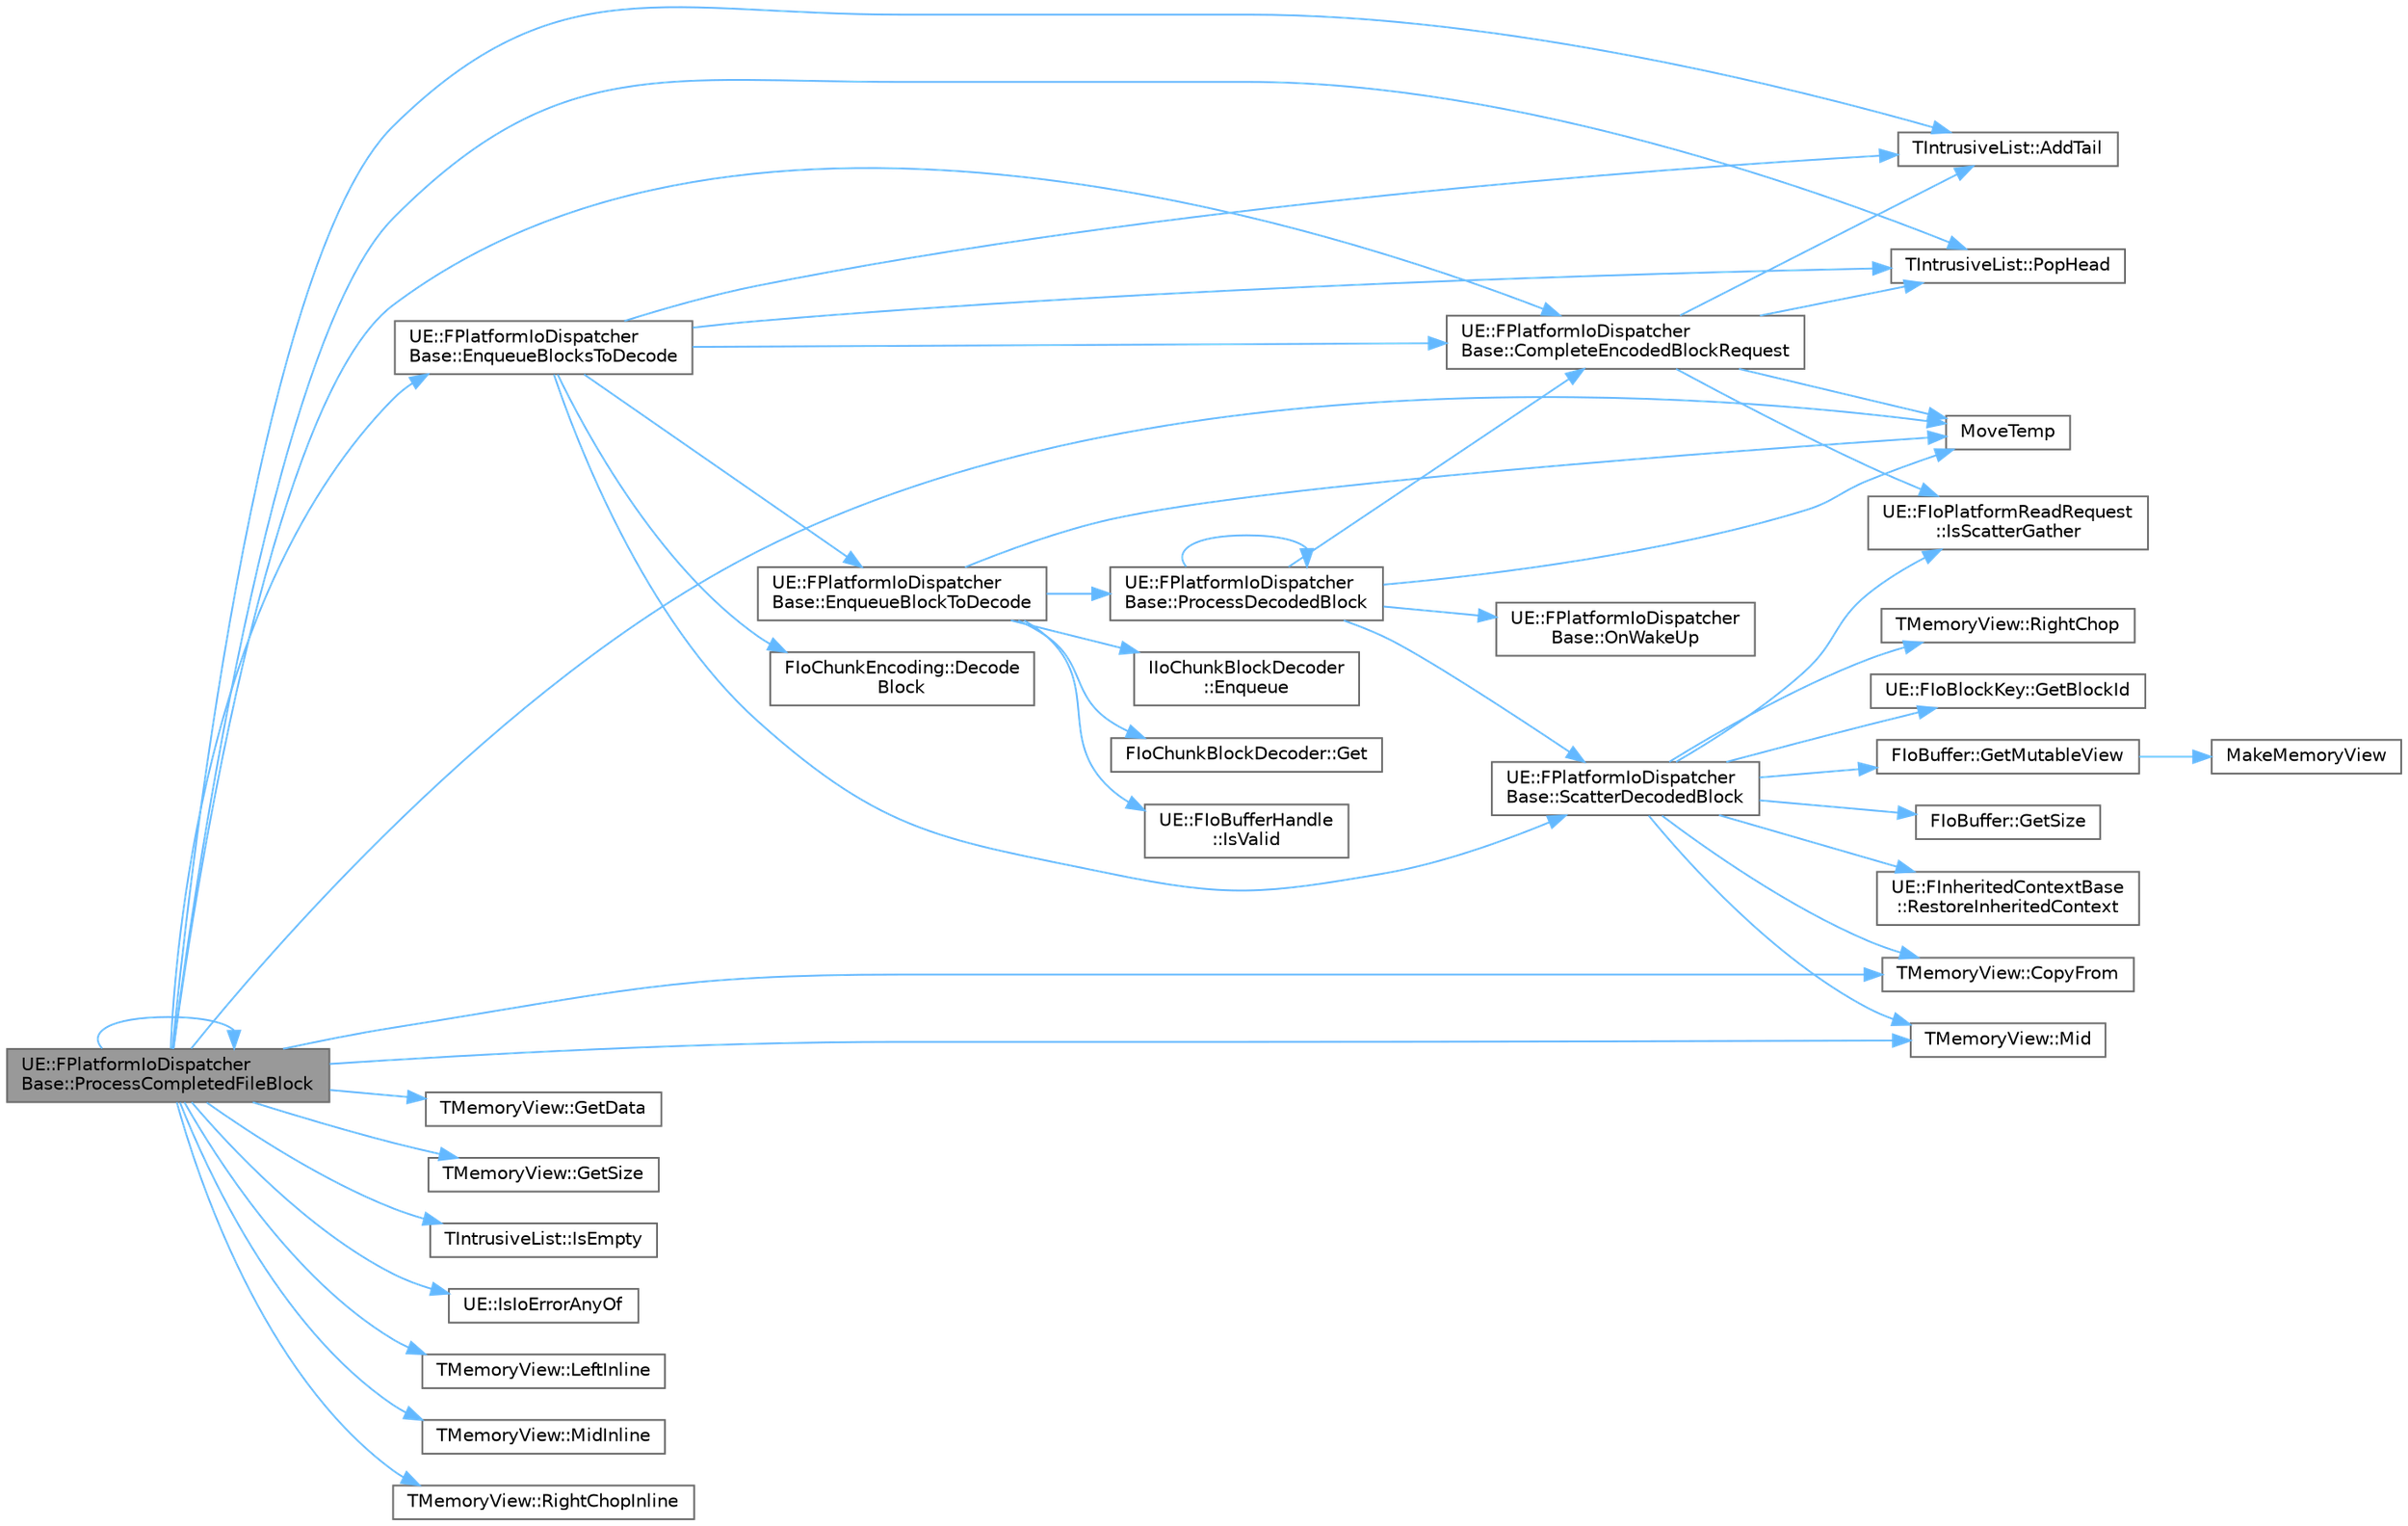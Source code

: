 digraph "UE::FPlatformIoDispatcherBase::ProcessCompletedFileBlock"
{
 // INTERACTIVE_SVG=YES
 // LATEX_PDF_SIZE
  bgcolor="transparent";
  edge [fontname=Helvetica,fontsize=10,labelfontname=Helvetica,labelfontsize=10];
  node [fontname=Helvetica,fontsize=10,shape=box,height=0.2,width=0.4];
  rankdir="LR";
  Node1 [id="Node000001",label="UE::FPlatformIoDispatcher\lBase::ProcessCompletedFileBlock",height=0.2,width=0.4,color="gray40", fillcolor="grey60", style="filled", fontcolor="black",tooltip=" "];
  Node1 -> Node2 [id="edge1_Node000001_Node000002",color="steelblue1",style="solid",tooltip=" "];
  Node2 [id="Node000002",label="TIntrusiveList::AddTail",height=0.2,width=0.4,color="grey40", fillcolor="white", style="filled",URL="$da/df8/classTIntrusiveList.html#a34e5b46ea93a743dbff720f762a2e501",tooltip=" "];
  Node1 -> Node3 [id="edge2_Node000001_Node000003",color="steelblue1",style="solid",tooltip=" "];
  Node3 [id="Node000003",label="UE::FPlatformIoDispatcher\lBase::CompleteEncodedBlockRequest",height=0.2,width=0.4,color="grey40", fillcolor="white", style="filled",URL="$df/de7/classUE_1_1FPlatformIoDispatcherBase.html#aa8c97dc6fbfae4854bd2578df17c9628",tooltip=" "];
  Node3 -> Node2 [id="edge3_Node000003_Node000002",color="steelblue1",style="solid",tooltip=" "];
  Node3 -> Node4 [id="edge4_Node000003_Node000004",color="steelblue1",style="solid",tooltip=" "];
  Node4 [id="Node000004",label="UE::FIoPlatformReadRequest\l::IsScatterGather",height=0.2,width=0.4,color="grey40", fillcolor="white", style="filled",URL="$d8/dda/structUE_1_1FIoPlatformReadRequest.html#a4617af5c36bf07bcff10164a43ad1eae",tooltip=" "];
  Node3 -> Node5 [id="edge5_Node000003_Node000005",color="steelblue1",style="solid",tooltip=" "];
  Node5 [id="Node000005",label="MoveTemp",height=0.2,width=0.4,color="grey40", fillcolor="white", style="filled",URL="$d4/d24/UnrealTemplate_8h.html#ad5e6c049aeb9c9115fec514ba581dbb6",tooltip="MoveTemp will cast a reference to an rvalue reference."];
  Node3 -> Node6 [id="edge6_Node000003_Node000006",color="steelblue1",style="solid",tooltip=" "];
  Node6 [id="Node000006",label="TIntrusiveList::PopHead",height=0.2,width=0.4,color="grey40", fillcolor="white", style="filled",URL="$da/df8/classTIntrusiveList.html#a0a584d4c7cc87a36f59724ad4d836a06",tooltip=" "];
  Node1 -> Node7 [id="edge7_Node000001_Node000007",color="steelblue1",style="solid",tooltip=" "];
  Node7 [id="Node000007",label="TMemoryView::CopyFrom",height=0.2,width=0.4,color="grey40", fillcolor="white", style="filled",URL="$d9/dc5/classTMemoryView.html#ad1e866ad46ae1f1b1e38280f9d08aa83",tooltip="Copies bytes from the input view into this view, and returns the remainder of this view."];
  Node1 -> Node8 [id="edge8_Node000001_Node000008",color="steelblue1",style="solid",tooltip=" "];
  Node8 [id="Node000008",label="UE::FPlatformIoDispatcher\lBase::EnqueueBlocksToDecode",height=0.2,width=0.4,color="grey40", fillcolor="white", style="filled",URL="$df/de7/classUE_1_1FPlatformIoDispatcherBase.html#a6198b9bd0e642c18bb3f0bde06080dbc",tooltip=" "];
  Node8 -> Node2 [id="edge9_Node000008_Node000002",color="steelblue1",style="solid",tooltip=" "];
  Node8 -> Node3 [id="edge10_Node000008_Node000003",color="steelblue1",style="solid",tooltip=" "];
  Node8 -> Node9 [id="edge11_Node000008_Node000009",color="steelblue1",style="solid",tooltip=" "];
  Node9 [id="Node000009",label="FIoChunkEncoding::Decode\lBlock",height=0.2,width=0.4,color="grey40", fillcolor="white", style="filled",URL="$dd/df9/classFIoChunkEncoding.html#a3660abadeefa845c10d02d4e6532cb02",tooltip="Decode a single I/O store chunk block."];
  Node8 -> Node10 [id="edge12_Node000008_Node000010",color="steelblue1",style="solid",tooltip=" "];
  Node10 [id="Node000010",label="UE::FPlatformIoDispatcher\lBase::EnqueueBlockToDecode",height=0.2,width=0.4,color="grey40", fillcolor="white", style="filled",URL="$df/de7/classUE_1_1FPlatformIoDispatcherBase.html#a3cd37f00c3b3de67867bf66c407b3c60",tooltip=" "];
  Node10 -> Node11 [id="edge13_Node000010_Node000011",color="steelblue1",style="solid",tooltip=" "];
  Node11 [id="Node000011",label="IIoChunkBlockDecoder\l::Enqueue",height=0.2,width=0.4,color="grey40", fillcolor="white", style="filled",URL="$dc/d84/classIIoChunkBlockDecoder.html#a5802662717359efd47cf9acd12aec7a5",tooltip=" "];
  Node10 -> Node12 [id="edge14_Node000010_Node000012",color="steelblue1",style="solid",tooltip=" "];
  Node12 [id="Node000012",label="FIoChunkBlockDecoder::Get",height=0.2,width=0.4,color="grey40", fillcolor="white", style="filled",URL="$df/d0b/classFIoChunkBlockDecoder.html#a61aee2e0e55d6eb528768e853c8866ed",tooltip=" "];
  Node10 -> Node13 [id="edge15_Node000010_Node000013",color="steelblue1",style="solid",tooltip=" "];
  Node13 [id="Node000013",label="UE::FIoBufferHandle\l::IsValid",height=0.2,width=0.4,color="grey40", fillcolor="white", style="filled",URL="$df/d61/structUE_1_1FIoBufferHandle.html#a11305d8887d9eb22454484f58686b704",tooltip=" "];
  Node10 -> Node5 [id="edge16_Node000010_Node000005",color="steelblue1",style="solid",tooltip=" "];
  Node10 -> Node14 [id="edge17_Node000010_Node000014",color="steelblue1",style="solid",tooltip=" "];
  Node14 [id="Node000014",label="UE::FPlatformIoDispatcher\lBase::ProcessDecodedBlock",height=0.2,width=0.4,color="grey40", fillcolor="white", style="filled",URL="$df/de7/classUE_1_1FPlatformIoDispatcherBase.html#ae978f898d01483bac4091175e16e203e",tooltip=" "];
  Node14 -> Node3 [id="edge18_Node000014_Node000003",color="steelblue1",style="solid",tooltip=" "];
  Node14 -> Node5 [id="edge19_Node000014_Node000005",color="steelblue1",style="solid",tooltip=" "];
  Node14 -> Node15 [id="edge20_Node000014_Node000015",color="steelblue1",style="solid",tooltip=" "];
  Node15 [id="Node000015",label="UE::FPlatformIoDispatcher\lBase::OnWakeUp",height=0.2,width=0.4,color="grey40", fillcolor="white", style="filled",URL="$df/de7/classUE_1_1FPlatformIoDispatcherBase.html#a073b0635116372f3d0cb852fbd8149fe",tooltip=" "];
  Node14 -> Node14 [id="edge21_Node000014_Node000014",color="steelblue1",style="solid",tooltip=" "];
  Node14 -> Node16 [id="edge22_Node000014_Node000016",color="steelblue1",style="solid",tooltip=" "];
  Node16 [id="Node000016",label="UE::FPlatformIoDispatcher\lBase::ScatterDecodedBlock",height=0.2,width=0.4,color="grey40", fillcolor="white", style="filled",URL="$df/de7/classUE_1_1FPlatformIoDispatcherBase.html#a7fbdfc3b68f6ca1862bd7f68da49da19",tooltip=" "];
  Node16 -> Node7 [id="edge23_Node000016_Node000007",color="steelblue1",style="solid",tooltip=" "];
  Node16 -> Node17 [id="edge24_Node000016_Node000017",color="steelblue1",style="solid",tooltip=" "];
  Node17 [id="Node000017",label="UE::FIoBlockKey::GetBlockId",height=0.2,width=0.4,color="grey40", fillcolor="white", style="filled",URL="$d8/d05/structUE_1_1FIoBlockKey.html#a8664b1f1fe973870e6e396788ffa3800",tooltip=" "];
  Node16 -> Node18 [id="edge25_Node000016_Node000018",color="steelblue1",style="solid",tooltip=" "];
  Node18 [id="Node000018",label="FIoBuffer::GetMutableView",height=0.2,width=0.4,color="grey40", fillcolor="white", style="filled",URL="$d2/dd8/classFIoBuffer.html#a0979d14b469cb9d6e878e02ba26e875d",tooltip=" "];
  Node18 -> Node19 [id="edge26_Node000018_Node000019",color="steelblue1",style="solid",tooltip=" "];
  Node19 [id="Node000019",label="MakeMemoryView",height=0.2,width=0.4,color="grey40", fillcolor="white", style="filled",URL="$db/d99/MemoryView_8h.html#a3f29c29614c21c76fac21d51295c1543",tooltip="Make a non-owning mutable view of Size bytes starting at Data."];
  Node16 -> Node20 [id="edge27_Node000016_Node000020",color="steelblue1",style="solid",tooltip=" "];
  Node20 [id="Node000020",label="FIoBuffer::GetSize",height=0.2,width=0.4,color="grey40", fillcolor="white", style="filled",URL="$d2/dd8/classFIoBuffer.html#aa29e891103f0f08198562467e9869dc9",tooltip=" "];
  Node16 -> Node4 [id="edge28_Node000016_Node000004",color="steelblue1",style="solid",tooltip=" "];
  Node16 -> Node21 [id="edge29_Node000016_Node000021",color="steelblue1",style="solid",tooltip=" "];
  Node21 [id="Node000021",label="TMemoryView::Mid",height=0.2,width=0.4,color="grey40", fillcolor="white", style="filled",URL="$d9/dc5/classTMemoryView.html#a72c82bb270276b4f1192ea49f4d28a0f",tooltip="Returns the middle part of the view by taking up to the given number of bytes from the given position..."];
  Node16 -> Node22 [id="edge30_Node000016_Node000022",color="steelblue1",style="solid",tooltip=" "];
  Node22 [id="Node000022",label="UE::FInheritedContextBase\l::RestoreInheritedContext",height=0.2,width=0.4,color="grey40", fillcolor="white", style="filled",URL="$dc/d16/classUE_1_1FInheritedContextBase.html#a2e7f2280ea5c42a8a09965cdbdaa90c2",tooltip=" "];
  Node16 -> Node23 [id="edge31_Node000016_Node000023",color="steelblue1",style="solid",tooltip=" "];
  Node23 [id="Node000023",label="TMemoryView::RightChop",height=0.2,width=0.4,color="grey40", fillcolor="white", style="filled",URL="$d9/dc5/classTMemoryView.html#a06a67055d0a770a7b33cc43b27542f0b",tooltip="Returns the right-most part of the view by chopping the given number of bytes from the left."];
  Node8 -> Node6 [id="edge32_Node000008_Node000006",color="steelblue1",style="solid",tooltip=" "];
  Node8 -> Node16 [id="edge33_Node000008_Node000016",color="steelblue1",style="solid",tooltip=" "];
  Node1 -> Node24 [id="edge34_Node000001_Node000024",color="steelblue1",style="solid",tooltip=" "];
  Node24 [id="Node000024",label="TMemoryView::GetData",height=0.2,width=0.4,color="grey40", fillcolor="white", style="filled",URL="$d9/dc5/classTMemoryView.html#a1f4a324bff7619e721a816b2adb17850",tooltip="Returns a pointer to the start of the view."];
  Node1 -> Node25 [id="edge35_Node000001_Node000025",color="steelblue1",style="solid",tooltip=" "];
  Node25 [id="Node000025",label="TMemoryView::GetSize",height=0.2,width=0.4,color="grey40", fillcolor="white", style="filled",URL="$d9/dc5/classTMemoryView.html#ad82be0165ae85e26a5d8a838128f0021",tooltip="Returns the number of bytes in the view."];
  Node1 -> Node26 [id="edge36_Node000001_Node000026",color="steelblue1",style="solid",tooltip=" "];
  Node26 [id="Node000026",label="TIntrusiveList::IsEmpty",height=0.2,width=0.4,color="grey40", fillcolor="white", style="filled",URL="$da/df8/classTIntrusiveList.html#a7de7ac96b74a840b5a63c743a4370493",tooltip=" "];
  Node1 -> Node27 [id="edge37_Node000001_Node000027",color="steelblue1",style="solid",tooltip=" "];
  Node27 [id="Node000027",label="UE::IsIoErrorAnyOf",height=0.2,width=0.4,color="grey40", fillcolor="white", style="filled",URL="$da/d75/namespaceUE.html#a4116724f1f408425d028c8275efd892a",tooltip=" "];
  Node1 -> Node28 [id="edge38_Node000001_Node000028",color="steelblue1",style="solid",tooltip=" "];
  Node28 [id="Node000028",label="TMemoryView::LeftInline",height=0.2,width=0.4,color="grey40", fillcolor="white", style="filled",URL="$d9/dc5/classTMemoryView.html#a13fdcc8b5406e9f3ca631b40eb7011e5",tooltip="Modifies the view to be the given number of bytes from the left."];
  Node1 -> Node21 [id="edge39_Node000001_Node000021",color="steelblue1",style="solid",tooltip=" "];
  Node1 -> Node29 [id="edge40_Node000001_Node000029",color="steelblue1",style="solid",tooltip=" "];
  Node29 [id="Node000029",label="TMemoryView::MidInline",height=0.2,width=0.4,color="grey40", fillcolor="white", style="filled",URL="$d9/dc5/classTMemoryView.html#a4e7d551b5085b44418982173c4f9f6bb",tooltip="Modifies the view to be the middle part by taking up to the given number of bytes from the given offs..."];
  Node1 -> Node5 [id="edge41_Node000001_Node000005",color="steelblue1",style="solid",tooltip=" "];
  Node1 -> Node6 [id="edge42_Node000001_Node000006",color="steelblue1",style="solid",tooltip=" "];
  Node1 -> Node1 [id="edge43_Node000001_Node000001",color="steelblue1",style="solid",tooltip=" "];
  Node1 -> Node30 [id="edge44_Node000001_Node000030",color="steelblue1",style="solid",tooltip=" "];
  Node30 [id="Node000030",label="TMemoryView::RightChopInline",height=0.2,width=0.4,color="grey40", fillcolor="white", style="filled",URL="$d9/dc5/classTMemoryView.html#ab3e15743d5fd2461afbbfb18ab4f5c86",tooltip="Modifies the view by chopping the given number of bytes from the left."];
}
